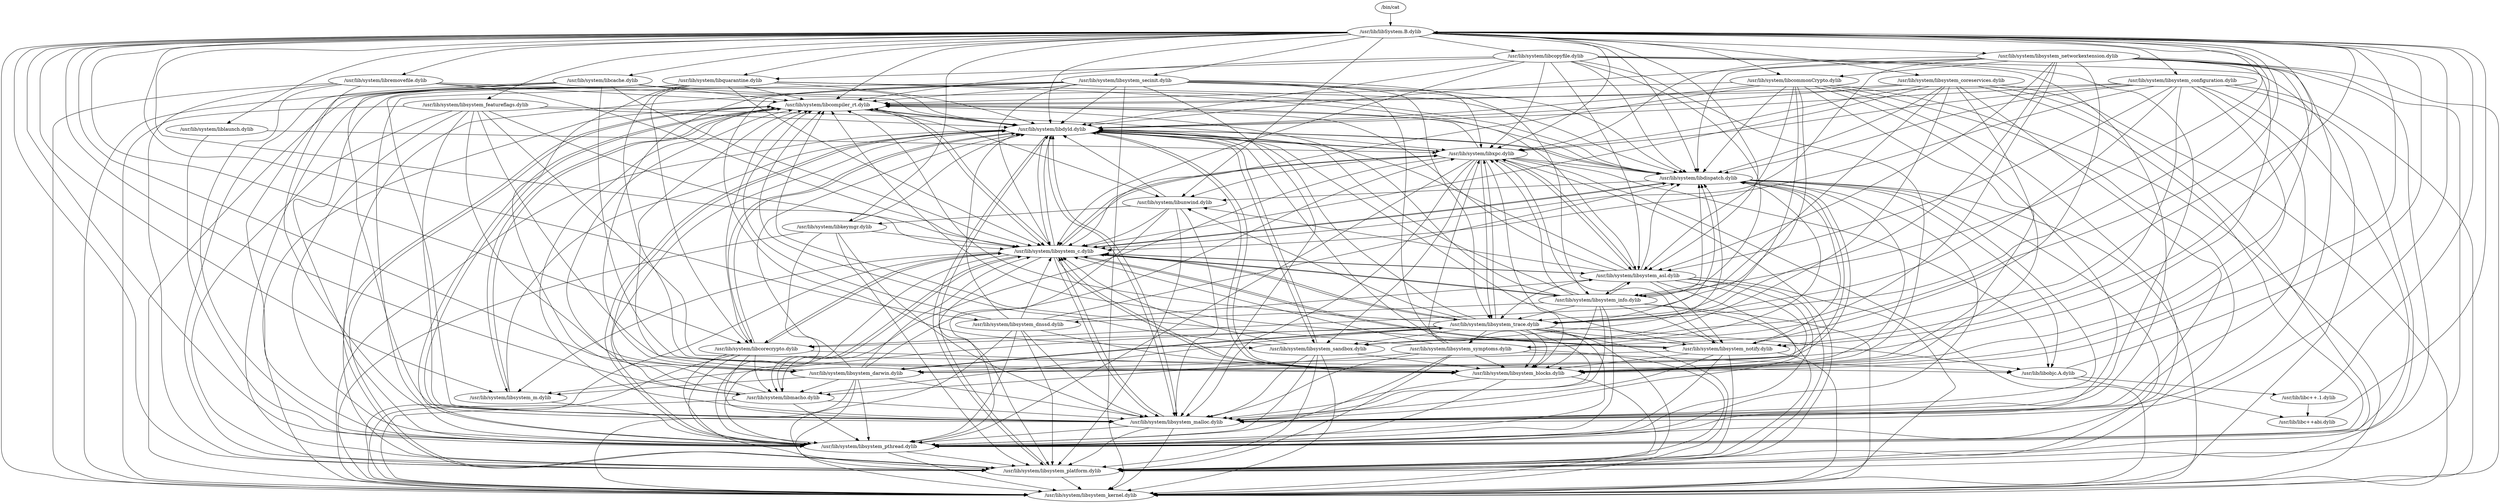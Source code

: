 digraph G {
	"/bin/cat" -> "/usr/lib/libSystem.B.dylib";
	"/usr/lib/libSystem.B.dylib" -> "/usr/lib/system/libcache.dylib";
	"/usr/lib/libSystem.B.dylib" -> "/usr/lib/system/libcommonCrypto.dylib";
	"/usr/lib/libSystem.B.dylib" -> "/usr/lib/system/libcompiler_rt.dylib";
	"/usr/lib/libSystem.B.dylib" -> "/usr/lib/system/libcopyfile.dylib";
	"/usr/lib/libSystem.B.dylib" -> "/usr/lib/system/libcorecrypto.dylib";
	"/usr/lib/libSystem.B.dylib" -> "/usr/lib/system/libdispatch.dylib";
	"/usr/lib/libSystem.B.dylib" -> "/usr/lib/system/libdyld.dylib";
	"/usr/lib/libSystem.B.dylib" -> "/usr/lib/system/libkeymgr.dylib";
	"/usr/lib/libSystem.B.dylib" -> "/usr/lib/system/liblaunch.dylib";
	"/usr/lib/libSystem.B.dylib" -> "/usr/lib/system/libmacho.dylib";
	"/usr/lib/libSystem.B.dylib" -> "/usr/lib/system/libquarantine.dylib";
	"/usr/lib/libSystem.B.dylib" -> "/usr/lib/system/libremovefile.dylib";
	"/usr/lib/libSystem.B.dylib" -> "/usr/lib/system/libsystem_asl.dylib";
	"/usr/lib/libSystem.B.dylib" -> "/usr/lib/system/libsystem_blocks.dylib";
	"/usr/lib/libSystem.B.dylib" -> "/usr/lib/system/libsystem_c.dylib";
	"/usr/lib/libSystem.B.dylib" -> "/usr/lib/system/libsystem_configuration.dylib";
	"/usr/lib/libSystem.B.dylib" -> "/usr/lib/system/libsystem_coreservices.dylib";
	"/usr/lib/libSystem.B.dylib" -> "/usr/lib/system/libsystem_darwin.dylib";
	"/usr/lib/libSystem.B.dylib" -> "/usr/lib/system/libsystem_dnssd.dylib";
	"/usr/lib/libSystem.B.dylib" -> "/usr/lib/system/libsystem_featureflags.dylib";
	"/usr/lib/libSystem.B.dylib" -> "/usr/lib/system/libsystem_info.dylib";
	"/usr/lib/libSystem.B.dylib" -> "/usr/lib/system/libsystem_m.dylib";
	"/usr/lib/libSystem.B.dylib" -> "/usr/lib/system/libsystem_malloc.dylib";
	"/usr/lib/libSystem.B.dylib" -> "/usr/lib/system/libsystem_networkextension.dylib";
	"/usr/lib/libSystem.B.dylib" -> "/usr/lib/system/libsystem_notify.dylib";
	"/usr/lib/libSystem.B.dylib" -> "/usr/lib/system/libsystem_sandbox.dylib";
	"/usr/lib/libSystem.B.dylib" -> "/usr/lib/system/libsystem_secinit.dylib";
	"/usr/lib/libSystem.B.dylib" -> "/usr/lib/system/libsystem_kernel.dylib";
	"/usr/lib/libSystem.B.dylib" -> "/usr/lib/system/libsystem_platform.dylib";
	"/usr/lib/libSystem.B.dylib" -> "/usr/lib/system/libsystem_pthread.dylib";
	"/usr/lib/libSystem.B.dylib" -> "/usr/lib/system/libsystem_symptoms.dylib";
	"/usr/lib/libSystem.B.dylib" -> "/usr/lib/system/libsystem_trace.dylib";
	"/usr/lib/libSystem.B.dylib" -> "/usr/lib/system/libunwind.dylib";
	"/usr/lib/libSystem.B.dylib" -> "/usr/lib/system/libxpc.dylib";
	"/usr/lib/system/libcache.dylib" -> "/usr/lib/system/libsystem_pthread.dylib";
	"/usr/lib/system/libcache.dylib" -> "/usr/lib/system/libsystem_malloc.dylib";
	"/usr/lib/system/libcache.dylib" -> "/usr/lib/system/libsystem_c.dylib";
	"/usr/lib/system/libcache.dylib" -> "/usr/lib/system/libsystem_blocks.dylib";
	"/usr/lib/system/libcache.dylib" -> "/usr/lib/system/libsystem_kernel.dylib";
	"/usr/lib/system/libcache.dylib" -> "/usr/lib/system/libsystem_platform.dylib";
	"/usr/lib/system/libcache.dylib" -> "/usr/lib/system/libdispatch.dylib";
	"/usr/lib/system/libcache.dylib" -> "/usr/lib/system/libdyld.dylib";
	"/usr/lib/system/libcache.dylib" -> "/usr/lib/system/libcompiler_rt.dylib";
	"/usr/lib/system/libcommonCrypto.dylib" -> "/usr/lib/system/libdyld.dylib";
	"/usr/lib/system/libcommonCrypto.dylib" -> "/usr/lib/system/libcompiler_rt.dylib";
	"/usr/lib/system/libcommonCrypto.dylib" -> "/usr/lib/system/libsystem_kernel.dylib";
	"/usr/lib/system/libcommonCrypto.dylib" -> "/usr/lib/system/libsystem_platform.dylib";
	"/usr/lib/system/libcommonCrypto.dylib" -> "/usr/lib/system/libsystem_malloc.dylib";
	"/usr/lib/system/libcommonCrypto.dylib" -> "/usr/lib/system/libsystem_c.dylib";
	"/usr/lib/system/libcommonCrypto.dylib" -> "/usr/lib/system/libsystem_blocks.dylib";
	"/usr/lib/system/libcommonCrypto.dylib" -> "/usr/lib/system/libdispatch.dylib";
	"/usr/lib/system/libcommonCrypto.dylib" -> "/usr/lib/system/libsystem_asl.dylib";
	"/usr/lib/system/libcommonCrypto.dylib" -> "/usr/lib/system/libcorecrypto.dylib";
	"/usr/lib/system/libcommonCrypto.dylib" -> "/usr/lib/system/libsystem_trace.dylib";
	"/usr/lib/system/libcommonCrypto.dylib" -> "/usr/lib/system/libsystem_pthread.dylib";
	"/usr/lib/system/libcompiler_rt.dylib" -> "/usr/lib/system/libunwind.dylib";
	"/usr/lib/system/libcompiler_rt.dylib" -> "/usr/lib/system/libsystem_m.dylib";
	"/usr/lib/system/libcompiler_rt.dylib" -> "/usr/lib/system/libsystem_c.dylib";
	"/usr/lib/system/libcompiler_rt.dylib" -> "/usr/lib/system/libsystem_pthread.dylib";
	"/usr/lib/system/libcompiler_rt.dylib" -> "/usr/lib/system/libsystem_kernel.dylib";
	"/usr/lib/system/libcompiler_rt.dylib" -> "/usr/lib/system/libsystem_platform.dylib";
	"/usr/lib/system/libcompiler_rt.dylib" -> "/usr/lib/system/libdyld.dylib";
	"/usr/lib/system/libcopyfile.dylib" -> "/usr/lib/system/libdyld.dylib";
	"/usr/lib/system/libcopyfile.dylib" -> "/usr/lib/system/libcompiler_rt.dylib";
	"/usr/lib/system/libcopyfile.dylib" -> "/usr/lib/system/libsystem_kernel.dylib";
	"/usr/lib/system/libcopyfile.dylib" -> "/usr/lib/system/libsystem_malloc.dylib";
	"/usr/lib/system/libcopyfile.dylib" -> "/usr/lib/system/libsystem_c.dylib";
	"/usr/lib/system/libcopyfile.dylib" -> "/usr/lib/system/libsystem_blocks.dylib";
	"/usr/lib/system/libcopyfile.dylib" -> "/usr/lib/system/libquarantine.dylib";
	"/usr/lib/system/libcopyfile.dylib" -> "/usr/lib/system/libsystem_asl.dylib";
	"/usr/lib/system/libcopyfile.dylib" -> "/usr/lib/system/libsystem_info.dylib";
	"/usr/lib/system/libcopyfile.dylib" -> "/usr/lib/system/libxpc.dylib";
	"/usr/lib/system/libcopyfile.dylib" -> "/usr/lib/system/libdispatch.dylib";
	"/usr/lib/system/libcopyfile.dylib" -> "/usr/lib/system/libsystem_pthread.dylib";
	"/usr/lib/system/libcorecrypto.dylib" -> "/usr/lib/system/libdyld.dylib";
	"/usr/lib/system/libcorecrypto.dylib" -> "/usr/lib/system/libcompiler_rt.dylib";
	"/usr/lib/system/libcorecrypto.dylib" -> "/usr/lib/system/libsystem_kernel.dylib";
	"/usr/lib/system/libcorecrypto.dylib" -> "/usr/lib/system/libsystem_platform.dylib";
	"/usr/lib/system/libcorecrypto.dylib" -> "/usr/lib/system/libsystem_malloc.dylib";
	"/usr/lib/system/libcorecrypto.dylib" -> "/usr/lib/system/libsystem_c.dylib";
	"/usr/lib/system/libcorecrypto.dylib" -> "/usr/lib/system/libsystem_blocks.dylib";
	"/usr/lib/system/libcorecrypto.dylib" -> "/usr/lib/system/libsystem_pthread.dylib";
	"/usr/lib/system/libcorecrypto.dylib" -> "/usr/lib/system/libmacho.dylib";
	"/usr/lib/system/libdispatch.dylib" -> "/usr/lib/system/libdyld.dylib";
	"/usr/lib/system/libdispatch.dylib" -> "/usr/lib/system/libcompiler_rt.dylib";
	"/usr/lib/system/libdispatch.dylib" -> "/usr/lib/system/libsystem_kernel.dylib";
	"/usr/lib/system/libdispatch.dylib" -> "/usr/lib/system/libsystem_platform.dylib";
	"/usr/lib/system/libdispatch.dylib" -> "/usr/lib/system/libsystem_pthread.dylib";
	"/usr/lib/system/libdispatch.dylib" -> "/usr/lib/system/libsystem_malloc.dylib";
	"/usr/lib/system/libdispatch.dylib" -> "/usr/lib/system/libsystem_c.dylib";
	"/usr/lib/system/libdispatch.dylib" -> "/usr/lib/system/libsystem_blocks.dylib";
	"/usr/lib/system/libdispatch.dylib" -> "/usr/lib/system/libsystem_darwin.dylib";
	"/usr/lib/system/libdispatch.dylib" -> "/usr/lib/system/libunwind.dylib";
	"/usr/lib/system/libdispatch.dylib" -> "/usr/lib/libobjc.A.dylib";
	"/usr/lib/system/libdyld.dylib" -> "/usr/lib/system/libsystem_platform.dylib";
	"/usr/lib/system/libdyld.dylib" -> "/usr/lib/system/libsystem_malloc.dylib";
	"/usr/lib/system/libdyld.dylib" -> "/usr/lib/system/libsystem_c.dylib";
	"/usr/lib/system/libdyld.dylib" -> "/usr/lib/system/libsystem_pthread.dylib";
	"/usr/lib/system/libdyld.dylib" -> "/usr/lib/system/libxpc.dylib";
	"/usr/lib/system/libdyld.dylib" -> "/usr/lib/system/libsystem_blocks.dylib";
	"/usr/lib/system/libdyld.dylib" -> "/usr/lib/system/libsystem_kernel.dylib";
	"/usr/lib/system/libdyld.dylib" -> "/usr/lib/system/libsystem_sandbox.dylib";
	"/usr/lib/system/libdyld.dylib" -> "/usr/lib/system/libdispatch.dylib";
	"/usr/lib/system/libdyld.dylib" -> "/usr/lib/system/libcorecrypto.dylib";
	"/usr/lib/system/libdyld.dylib" -> "/usr/lib/system/libcompiler_rt.dylib";
	"/usr/lib/system/libkeymgr.dylib" -> "/usr/lib/system/libsystem_kernel.dylib";
	"/usr/lib/system/libkeymgr.dylib" -> "/usr/lib/system/libsystem_platform.dylib";
	"/usr/lib/system/libkeymgr.dylib" -> "/usr/lib/system/libsystem_pthread.dylib";
	"/usr/lib/system/libkeymgr.dylib" -> "/usr/lib/system/libsystem_malloc.dylib";
	"/usr/lib/system/libkeymgr.dylib" -> "/usr/lib/system/libsystem_c.dylib";
	"/usr/lib/system/libkeymgr.dylib" -> "/usr/lib/system/libdyld.dylib";
	"/usr/lib/system/liblaunch.dylib" -> "/usr/lib/system/libxpc.dylib";
	"/usr/lib/system/liblaunch.dylib" -> "/usr/lib/system/libsystem_pthread.dylib";
	"/usr/lib/system/libmacho.dylib" -> "/usr/lib/system/libcompiler_rt.dylib";
	"/usr/lib/system/libmacho.dylib" -> "/usr/lib/system/libsystem_malloc.dylib";
	"/usr/lib/system/libmacho.dylib" -> "/usr/lib/system/libdyld.dylib";
	"/usr/lib/system/libmacho.dylib" -> "/usr/lib/system/libsystem_c.dylib";
	"/usr/lib/system/libmacho.dylib" -> "/usr/lib/system/libsystem_kernel.dylib";
	"/usr/lib/system/libmacho.dylib" -> "/usr/lib/system/libsystem_pthread.dylib";
	"/usr/lib/system/libquarantine.dylib" -> "/usr/lib/system/libsystem_kernel.dylib";
	"/usr/lib/system/libquarantine.dylib" -> "/usr/lib/system/libsystem_malloc.dylib";
	"/usr/lib/system/libquarantine.dylib" -> "/usr/lib/system/libsystem_platform.dylib";
	"/usr/lib/system/libquarantine.dylib" -> "/usr/lib/system/libsystem_asl.dylib";
	"/usr/lib/system/libquarantine.dylib" -> "/usr/lib/system/libsystem_pthread.dylib";
	"/usr/lib/system/libquarantine.dylib" -> "/usr/lib/system/libsystem_c.dylib";
	"/usr/lib/system/libquarantine.dylib" -> "/usr/lib/system/libdyld.dylib";
	"/usr/lib/system/libquarantine.dylib" -> "/usr/lib/system/libcompiler_rt.dylib";
	"/usr/lib/system/libquarantine.dylib" -> "/usr/lib/system/libdispatch.dylib";
	"/usr/lib/system/libquarantine.dylib" -> "/usr/lib/system/libsystem_blocks.dylib";
	"/usr/lib/system/libquarantine.dylib" -> "/usr/lib/system/libmacho.dylib";
	"/usr/lib/system/libquarantine.dylib" -> "/usr/lib/system/libcorecrypto.dylib";
	"/usr/lib/system/libremovefile.dylib" -> "/usr/lib/system/libdyld.dylib";
	"/usr/lib/system/libremovefile.dylib" -> "/usr/lib/system/libcompiler_rt.dylib";
	"/usr/lib/system/libremovefile.dylib" -> "/usr/lib/system/libsystem_kernel.dylib";
	"/usr/lib/system/libremovefile.dylib" -> "/usr/lib/system/libsystem_platform.dylib";
	"/usr/lib/system/libremovefile.dylib" -> "/usr/lib/system/libsystem_malloc.dylib";
	"/usr/lib/system/libremovefile.dylib" -> "/usr/lib/system/libsystem_c.dylib";
	"/usr/lib/system/libremovefile.dylib" -> "/usr/lib/system/libsystem_pthread.dylib";
	"/usr/lib/system/libsystem_asl.dylib" -> "/usr/lib/system/libcompiler_rt.dylib";
	"/usr/lib/system/libsystem_asl.dylib" -> "/usr/lib/system/libdyld.dylib";
	"/usr/lib/system/libsystem_asl.dylib" -> "/usr/lib/system/libsystem_kernel.dylib";
	"/usr/lib/system/libsystem_asl.dylib" -> "/usr/lib/system/libsystem_platform.dylib";
	"/usr/lib/system/libsystem_asl.dylib" -> "/usr/lib/system/libsystem_pthread.dylib";
	"/usr/lib/system/libsystem_asl.dylib" -> "/usr/lib/system/libsystem_malloc.dylib";
	"/usr/lib/system/libsystem_asl.dylib" -> "/usr/lib/system/libsystem_c.dylib";
	"/usr/lib/system/libsystem_asl.dylib" -> "/usr/lib/system/libunwind.dylib";
	"/usr/lib/system/libsystem_asl.dylib" -> "/usr/lib/system/libsystem_blocks.dylib";
	"/usr/lib/system/libsystem_asl.dylib" -> "/usr/lib/system/libdispatch.dylib";
	"/usr/lib/system/libsystem_asl.dylib" -> "/usr/lib/system/libxpc.dylib";
	"/usr/lib/system/libsystem_asl.dylib" -> "/usr/lib/system/libsystem_trace.dylib";
	"/usr/lib/system/libsystem_asl.dylib" -> "/usr/lib/system/libsystem_notify.dylib";
	"/usr/lib/system/libsystem_asl.dylib" -> "/usr/lib/system/libsystem_info.dylib";
	"/usr/lib/system/libsystem_blocks.dylib" -> "/usr/lib/system/libsystem_platform.dylib";
	"/usr/lib/system/libsystem_blocks.dylib" -> "/usr/lib/system/libsystem_malloc.dylib";
	"/usr/lib/system/libsystem_blocks.dylib" -> "/usr/lib/system/libsystem_c.dylib";
	"/usr/lib/system/libsystem_blocks.dylib" -> "/usr/lib/system/libdyld.dylib";
	"/usr/lib/system/libsystem_blocks.dylib" -> "/usr/lib/system/libsystem_pthread.dylib";
	"/usr/lib/system/libsystem_c.dylib" -> "/usr/lib/system/libcompiler_rt.dylib";
	"/usr/lib/system/libsystem_c.dylib" -> "/usr/lib/system/libdyld.dylib";
	"/usr/lib/system/libsystem_c.dylib" -> "/usr/lib/system/libsystem_kernel.dylib";
	"/usr/lib/system/libsystem_c.dylib" -> "/usr/lib/system/libsystem_m.dylib";
	"/usr/lib/system/libsystem_c.dylib" -> "/usr/lib/system/libsystem_malloc.dylib";
	"/usr/lib/system/libsystem_c.dylib" -> "/usr/lib/system/libsystem_platform.dylib";
	"/usr/lib/system/libsystem_c.dylib" -> "/usr/lib/system/libsystem_pthread.dylib";
	"/usr/lib/system/libsystem_c.dylib" -> "/usr/lib/system/libdispatch.dylib";
	"/usr/lib/system/libsystem_c.dylib" -> "/usr/lib/system/libmacho.dylib";
	"/usr/lib/system/libsystem_c.dylib" -> "/usr/lib/system/libsystem_asl.dylib";
	"/usr/lib/system/libsystem_c.dylib" -> "/usr/lib/system/libsystem_blocks.dylib";
	"/usr/lib/system/libsystem_c.dylib" -> "/usr/lib/system/libsystem_info.dylib";
	"/usr/lib/system/libsystem_c.dylib" -> "/usr/lib/system/libsystem_notify.dylib";
	"/usr/lib/system/libsystem_c.dylib" -> "/usr/lib/system/libxpc.dylib";
	"/usr/lib/system/libsystem_c.dylib" -> "/usr/lib/system/libcorecrypto.dylib";
	"/usr/lib/system/libsystem_c.dylib" -> "/usr/lib/system/libsystem_trace.dylib";
	"/usr/lib/system/libsystem_configuration.dylib" -> "/usr/lib/system/libcompiler_rt.dylib";
	"/usr/lib/system/libsystem_configuration.dylib" -> "/usr/lib/system/libdispatch.dylib";
	"/usr/lib/system/libsystem_configuration.dylib" -> "/usr/lib/system/libdyld.dylib";
	"/usr/lib/system/libsystem_configuration.dylib" -> "/usr/lib/system/libsystem_asl.dylib";
	"/usr/lib/system/libsystem_configuration.dylib" -> "/usr/lib/system/libsystem_blocks.dylib";
	"/usr/lib/system/libsystem_configuration.dylib" -> "/usr/lib/system/libsystem_c.dylib";
	"/usr/lib/system/libsystem_configuration.dylib" -> "/usr/lib/system/libsystem_kernel.dylib";
	"/usr/lib/system/libsystem_configuration.dylib" -> "/usr/lib/system/libsystem_malloc.dylib";
	"/usr/lib/system/libsystem_configuration.dylib" -> "/usr/lib/system/libsystem_notify.dylib";
	"/usr/lib/system/libsystem_configuration.dylib" -> "/usr/lib/system/libsystem_platform.dylib";
	"/usr/lib/system/libsystem_configuration.dylib" -> "/usr/lib/system/libsystem_pthread.dylib";
	"/usr/lib/system/libsystem_configuration.dylib" -> "/usr/lib/system/libsystem_trace.dylib";
	"/usr/lib/system/libsystem_configuration.dylib" -> "/usr/lib/system/libxpc.dylib";
	"/usr/lib/system/libsystem_coreservices.dylib" -> "/usr/lib/system/libcompiler_rt.dylib";
	"/usr/lib/system/libsystem_coreservices.dylib" -> "/usr/lib/system/libdyld.dylib";
	"/usr/lib/system/libsystem_coreservices.dylib" -> "/usr/lib/system/libsystem_kernel.dylib";
	"/usr/lib/system/libsystem_coreservices.dylib" -> "/usr/lib/system/libsystem_platform.dylib";
	"/usr/lib/system/libsystem_coreservices.dylib" -> "/usr/lib/system/libsystem_pthread.dylib";
	"/usr/lib/system/libsystem_coreservices.dylib" -> "/usr/lib/system/libsystem_malloc.dylib";
	"/usr/lib/system/libsystem_coreservices.dylib" -> "/usr/lib/system/libsystem_c.dylib";
	"/usr/lib/system/libsystem_coreservices.dylib" -> "/usr/lib/system/libxpc.dylib";
	"/usr/lib/system/libsystem_coreservices.dylib" -> "/usr/lib/system/libsystem_sandbox.dylib";
	"/usr/lib/system/libsystem_coreservices.dylib" -> "/usr/lib/system/libsystem_info.dylib";
	"/usr/lib/system/libsystem_coreservices.dylib" -> "/usr/lib/system/libsystem_blocks.dylib";
	"/usr/lib/system/libsystem_coreservices.dylib" -> "/usr/lib/system/libdispatch.dylib";
	"/usr/lib/system/libsystem_darwin.dylib" -> "/usr/lib/system/libcompiler_rt.dylib";
	"/usr/lib/system/libsystem_darwin.dylib" -> "/usr/lib/system/libdyld.dylib";
	"/usr/lib/system/libsystem_darwin.dylib" -> "/usr/lib/system/libsystem_kernel.dylib";
	"/usr/lib/system/libsystem_darwin.dylib" -> "/usr/lib/system/libsystem_m.dylib";
	"/usr/lib/system/libsystem_darwin.dylib" -> "/usr/lib/system/libsystem_malloc.dylib";
	"/usr/lib/system/libsystem_darwin.dylib" -> "/usr/lib/system/libsystem_platform.dylib";
	"/usr/lib/system/libsystem_darwin.dylib" -> "/usr/lib/system/libsystem_pthread.dylib";
	"/usr/lib/system/libsystem_darwin.dylib" -> "/usr/lib/system/libsystem_c.dylib";
	"/usr/lib/system/libsystem_darwin.dylib" -> "/usr/lib/system/libdispatch.dylib";
	"/usr/lib/system/libsystem_darwin.dylib" -> "/usr/lib/system/libxpc.dylib";
	"/usr/lib/system/libsystem_darwin.dylib" -> "/usr/lib/system/libmacho.dylib";
	"/usr/lib/system/libsystem_darwin.dylib" -> "/usr/lib/system/libsystem_trace.dylib";
	"/usr/lib/system/libsystem_dnssd.dylib" -> "/usr/lib/system/libdyld.dylib";
	"/usr/lib/system/libsystem_dnssd.dylib" -> "/usr/lib/system/libcompiler_rt.dylib";
	"/usr/lib/system/libsystem_dnssd.dylib" -> "/usr/lib/system/libsystem_kernel.dylib";
	"/usr/lib/system/libsystem_dnssd.dylib" -> "/usr/lib/system/libsystem_platform.dylib";
	"/usr/lib/system/libsystem_dnssd.dylib" -> "/usr/lib/system/libsystem_pthread.dylib";
	"/usr/lib/system/libsystem_dnssd.dylib" -> "/usr/lib/system/libsystem_malloc.dylib";
	"/usr/lib/system/libsystem_dnssd.dylib" -> "/usr/lib/system/libsystem_c.dylib";
	"/usr/lib/system/libsystem_dnssd.dylib" -> "/usr/lib/system/libsystem_blocks.dylib";
	"/usr/lib/system/libsystem_dnssd.dylib" -> "/usr/lib/system/libdispatch.dylib";
	"/usr/lib/system/libsystem_dnssd.dylib" -> "/usr/lib/system/libsystem_asl.dylib";
	"/usr/lib/system/libsystem_featureflags.dylib" -> "/usr/lib/libobjc.A.dylib";
	"/usr/lib/system/libsystem_featureflags.dylib" -> "/usr/lib/system/libdyld.dylib";
	"/usr/lib/system/libsystem_featureflags.dylib" -> "/usr/lib/system/libsystem_kernel.dylib";
	"/usr/lib/system/libsystem_featureflags.dylib" -> "/usr/lib/system/libsystem_platform.dylib";
	"/usr/lib/system/libsystem_featureflags.dylib" -> "/usr/lib/system/libsystem_pthread.dylib";
	"/usr/lib/system/libsystem_featureflags.dylib" -> "/usr/lib/system/libsystem_blocks.dylib";
	"/usr/lib/system/libsystem_featureflags.dylib" -> "/usr/lib/system/libsystem_c.dylib";
	"/usr/lib/system/libsystem_featureflags.dylib" -> "/usr/lib/system/libsystem_darwin.dylib";
	"/usr/lib/system/libsystem_featureflags.dylib" -> "/usr/lib/system/libsystem_malloc.dylib";
	"/usr/lib/system/libsystem_featureflags.dylib" -> "/usr/lib/system/libxpc.dylib";
	"/usr/lib/system/libsystem_info.dylib" -> "/usr/lib/system/libcompiler_rt.dylib";
	"/usr/lib/system/libsystem_info.dylib" -> "/usr/lib/system/libdyld.dylib";
	"/usr/lib/system/libsystem_info.dylib" -> "/usr/lib/system/libsystem_kernel.dylib";
	"/usr/lib/system/libsystem_info.dylib" -> "/usr/lib/system/libsystem_malloc.dylib";
	"/usr/lib/system/libsystem_info.dylib" -> "/usr/lib/system/libsystem_platform.dylib";
	"/usr/lib/system/libsystem_info.dylib" -> "/usr/lib/system/libsystem_pthread.dylib";
	"/usr/lib/system/libsystem_info.dylib" -> "/usr/lib/system/libsystem_c.dylib";
	"/usr/lib/system/libsystem_info.dylib" -> "/usr/lib/system/libdispatch.dylib";
	"/usr/lib/system/libsystem_info.dylib" -> "/usr/lib/system/libsystem_asl.dylib";
	"/usr/lib/system/libsystem_info.dylib" -> "/usr/lib/system/libsystem_blocks.dylib";
	"/usr/lib/system/libsystem_info.dylib" -> "/usr/lib/system/libsystem_dnssd.dylib";
	"/usr/lib/system/libsystem_info.dylib" -> "/usr/lib/system/libsystem_notify.dylib";
	"/usr/lib/system/libsystem_info.dylib" -> "/usr/lib/system/libxpc.dylib";
	"/usr/lib/system/libsystem_info.dylib" -> "/usr/lib/system/libsystem_trace.dylib";
	"/usr/lib/system/libsystem_m.dylib" -> "/usr/lib/system/libdyld.dylib";
	"/usr/lib/system/libsystem_m.dylib" -> "/usr/lib/system/libcompiler_rt.dylib";
	"/usr/lib/system/libsystem_m.dylib" -> "/usr/lib/system/libsystem_pthread.dylib";
	"/usr/lib/system/libsystem_malloc.dylib" -> "/usr/lib/system/libcompiler_rt.dylib";
	"/usr/lib/system/libsystem_malloc.dylib" -> "/usr/lib/system/libdyld.dylib";
	"/usr/lib/system/libsystem_malloc.dylib" -> "/usr/lib/system/libsystem_kernel.dylib";
	"/usr/lib/system/libsystem_malloc.dylib" -> "/usr/lib/system/libsystem_platform.dylib";
	"/usr/lib/system/libsystem_malloc.dylib" -> "/usr/lib/system/libsystem_c.dylib";
	"/usr/lib/system/libsystem_malloc.dylib" -> "/usr/lib/system/libsystem_pthread.dylib";
	"/usr/lib/system/libsystem_networkextension.dylib" -> "/usr/lib/system/libxpc.dylib";
	"/usr/lib/system/libsystem_networkextension.dylib" -> "/usr/lib/system/libdispatch.dylib";
	"/usr/lib/system/libsystem_networkextension.dylib" -> "/usr/lib/system/libsystem_asl.dylib";
	"/usr/lib/system/libsystem_networkextension.dylib" -> "/usr/lib/system/libsystem_notify.dylib";
	"/usr/lib/system/libsystem_networkextension.dylib" -> "/usr/lib/system/libsystem_kernel.dylib";
	"/usr/lib/system/libsystem_networkextension.dylib" -> "/usr/lib/system/libsystem_c.dylib";
	"/usr/lib/system/libsystem_networkextension.dylib" -> "/usr/lib/system/libsystem_malloc.dylib";
	"/usr/lib/system/libsystem_networkextension.dylib" -> "/usr/lib/system/libsystem_blocks.dylib";
	"/usr/lib/system/libsystem_networkextension.dylib" -> "/usr/lib/system/libsystem_platform.dylib";
	"/usr/lib/system/libsystem_networkextension.dylib" -> "/usr/lib/system/libdyld.dylib";
	"/usr/lib/system/libsystem_networkextension.dylib" -> "/usr/lib/system/libcommonCrypto.dylib";
	"/usr/lib/system/libsystem_networkextension.dylib" -> "/usr/lib/system/libsystem_trace.dylib";
	"/usr/lib/system/libsystem_networkextension.dylib" -> "/usr/lib/system/libsystem_sandbox.dylib";
	"/usr/lib/system/libsystem_networkextension.dylib" -> "/usr/lib/system/libsystem_pthread.dylib";
	"/usr/lib/system/libsystem_networkextension.dylib" -> "/usr/lib/system/libsystem_darwin.dylib";
	"/usr/lib/system/libsystem_notify.dylib" -> "/usr/lib/system/libdyld.dylib";
	"/usr/lib/system/libsystem_notify.dylib" -> "/usr/lib/system/libcompiler_rt.dylib";
	"/usr/lib/system/libsystem_notify.dylib" -> "/usr/lib/system/libsystem_kernel.dylib";
	"/usr/lib/system/libsystem_notify.dylib" -> "/usr/lib/system/libsystem_platform.dylib";
	"/usr/lib/system/libsystem_notify.dylib" -> "/usr/lib/system/libsystem_pthread.dylib";
	"/usr/lib/system/libsystem_notify.dylib" -> "/usr/lib/system/libsystem_malloc.dylib";
	"/usr/lib/system/libsystem_notify.dylib" -> "/usr/lib/system/libsystem_c.dylib";
	"/usr/lib/system/libsystem_notify.dylib" -> "/usr/lib/system/libsystem_blocks.dylib";
	"/usr/lib/system/libsystem_notify.dylib" -> "/usr/lib/system/libdispatch.dylib";
	"/usr/lib/system/libsystem_notify.dylib" -> "/usr/lib/system/libxpc.dylib";
	"/usr/lib/system/libsystem_notify.dylib" -> "/usr/lib/system/libsystem_darwin.dylib";
	"/usr/lib/system/libsystem_sandbox.dylib" -> "/usr/lib/system/libdyld.dylib";
	"/usr/lib/system/libsystem_sandbox.dylib" -> "/usr/lib/system/libcompiler_rt.dylib";
	"/usr/lib/system/libsystem_sandbox.dylib" -> "/usr/lib/system/libsystem_kernel.dylib";
	"/usr/lib/system/libsystem_sandbox.dylib" -> "/usr/lib/system/libsystem_malloc.dylib";
	"/usr/lib/system/libsystem_sandbox.dylib" -> "/usr/lib/system/libsystem_c.dylib";
	"/usr/lib/system/libsystem_sandbox.dylib" -> "/usr/lib/system/libsystem_blocks.dylib";
	"/usr/lib/system/libsystem_sandbox.dylib" -> "/usr/lib/system/libdispatch.dylib";
	"/usr/lib/system/libsystem_sandbox.dylib" -> "/usr/lib/system/libsystem_platform.dylib";
	"/usr/lib/system/libsystem_sandbox.dylib" -> "/usr/lib/system/libsystem_pthread.dylib";
	"/usr/lib/system/libsystem_secinit.dylib" -> "/usr/lib/system/libdyld.dylib";
	"/usr/lib/system/libsystem_secinit.dylib" -> "/usr/lib/system/libcompiler_rt.dylib";
	"/usr/lib/system/libsystem_secinit.dylib" -> "/usr/lib/system/libsystem_kernel.dylib";
	"/usr/lib/system/libsystem_secinit.dylib" -> "/usr/lib/system/libsystem_platform.dylib";
	"/usr/lib/system/libsystem_secinit.dylib" -> "/usr/lib/system/libsystem_pthread.dylib";
	"/usr/lib/system/libsystem_secinit.dylib" -> "/usr/lib/system/libsystem_malloc.dylib";
	"/usr/lib/system/libsystem_secinit.dylib" -> "/usr/lib/system/libsystem_c.dylib";
	"/usr/lib/system/libsystem_secinit.dylib" -> "/usr/lib/system/libsystem_blocks.dylib";
	"/usr/lib/system/libsystem_secinit.dylib" -> "/usr/lib/system/libdispatch.dylib";
	"/usr/lib/system/libsystem_secinit.dylib" -> "/usr/lib/system/libsystem_sandbox.dylib";
	"/usr/lib/system/libsystem_secinit.dylib" -> "/usr/lib/system/libxpc.dylib";
	"/usr/lib/system/libsystem_secinit.dylib" -> "/usr/lib/system/libsystem_trace.dylib";
	"/usr/lib/system/libsystem_secinit.dylib" -> "/usr/lib/system/libsystem_darwin.dylib";
	"/usr/lib/system/libsystem_secinit.dylib" -> "/usr/lib/system/libsystem_info.dylib";
	"/usr/lib/system/libsystem_platform.dylib" -> "/usr/lib/system/libdyld.dylib";
	"/usr/lib/system/libsystem_platform.dylib" -> "/usr/lib/system/libcompiler_rt.dylib";
	"/usr/lib/system/libsystem_platform.dylib" -> "/usr/lib/system/libsystem_kernel.dylib";
	"/usr/lib/system/libsystem_pthread.dylib" -> "/usr/lib/system/libsystem_kernel.dylib";
	"/usr/lib/system/libsystem_pthread.dylib" -> "/usr/lib/system/libsystem_platform.dylib";
	"/usr/lib/system/libsystem_pthread.dylib" -> "/usr/lib/system/libdyld.dylib";
	"/usr/lib/system/libsystem_pthread.dylib" -> "/usr/lib/system/libcompiler_rt.dylib";
	"/usr/lib/system/libsystem_symptoms.dylib" -> "/usr/lib/libobjc.A.dylib";
	"/usr/lib/system/libsystem_symptoms.dylib" -> "/usr/lib/system/libmacho.dylib";
	"/usr/lib/system/libsystem_symptoms.dylib" -> "/usr/lib/system/libdyld.dylib";
	"/usr/lib/system/libsystem_symptoms.dylib" -> "/usr/lib/system/libcompiler_rt.dylib";
	"/usr/lib/system/libsystem_symptoms.dylib" -> "/usr/lib/system/libxpc.dylib";
	"/usr/lib/system/libsystem_symptoms.dylib" -> "/usr/lib/system/libsystem_malloc.dylib";
	"/usr/lib/system/libsystem_symptoms.dylib" -> "/usr/lib/system/libsystem_c.dylib";
	"/usr/lib/system/libsystem_symptoms.dylib" -> "/usr/lib/system/libsystem_blocks.dylib";
	"/usr/lib/system/libsystem_symptoms.dylib" -> "/usr/lib/system/libdispatch.dylib";
	"/usr/lib/system/libsystem_symptoms.dylib" -> "/usr/lib/system/libsystem_platform.dylib";
	"/usr/lib/system/libsystem_symptoms.dylib" -> "/usr/lib/system/libsystem_kernel.dylib";
	"/usr/lib/system/libsystem_symptoms.dylib" -> "/usr/lib/system/libsystem_pthread.dylib";
	"/usr/lib/system/libsystem_trace.dylib" -> "/usr/lib/system/libsystem_kernel.dylib";
	"/usr/lib/system/libsystem_trace.dylib" -> "/usr/lib/system/libsystem_platform.dylib";
	"/usr/lib/system/libsystem_trace.dylib" -> "/usr/lib/system/libsystem_pthread.dylib";
	"/usr/lib/system/libsystem_trace.dylib" -> "/usr/lib/system/libmacho.dylib";
	"/usr/lib/system/libsystem_trace.dylib" -> "/usr/lib/system/libdyld.dylib";
	"/usr/lib/system/libsystem_trace.dylib" -> "/usr/lib/system/libcompiler_rt.dylib";
	"/usr/lib/system/libsystem_trace.dylib" -> "/usr/lib/system/libsystem_m.dylib";
	"/usr/lib/system/libsystem_trace.dylib" -> "/usr/lib/system/libsystem_malloc.dylib";
	"/usr/lib/system/libsystem_trace.dylib" -> "/usr/lib/system/libsystem_c.dylib";
	"/usr/lib/system/libsystem_trace.dylib" -> "/usr/lib/system/libsystem_blocks.dylib";
	"/usr/lib/system/libsystem_trace.dylib" -> "/usr/lib/system/libdispatch.dylib";
	"/usr/lib/system/libsystem_trace.dylib" -> "/usr/lib/system/libxpc.dylib";
	"/usr/lib/system/libsystem_trace.dylib" -> "/usr/lib/system/libsystem_sandbox.dylib";
	"/usr/lib/system/libsystem_trace.dylib" -> "/usr/lib/system/libsystem_notify.dylib";
	"/usr/lib/system/libsystem_trace.dylib" -> "/usr/lib/system/libsystem_darwin.dylib";
	"/usr/lib/system/libsystem_trace.dylib" -> "/usr/lib/libobjc.A.dylib";
	"/usr/lib/system/libsystem_trace.dylib" -> "/usr/lib/system/libunwind.dylib";
	"/usr/lib/system/libsystem_trace.dylib" -> "/usr/lib/system/libsystem_symptoms.dylib";
	"/usr/lib/system/libsystem_trace.dylib" -> "/usr/lib/system/libcorecrypto.dylib";
	"/usr/lib/system/libunwind.dylib" -> "/usr/lib/system/libsystem_malloc.dylib";
	"/usr/lib/system/libunwind.dylib" -> "/usr/lib/system/libsystem_pthread.dylib";
	"/usr/lib/system/libunwind.dylib" -> "/usr/lib/system/libsystem_platform.dylib";
	"/usr/lib/system/libunwind.dylib" -> "/usr/lib/system/libsystem_c.dylib";
	"/usr/lib/system/libunwind.dylib" -> "/usr/lib/system/libdyld.dylib";
	"/usr/lib/system/libunwind.dylib" -> "/usr/lib/system/libkeymgr.dylib";
	"/usr/lib/system/libxpc.dylib" -> "/usr/lib/system/libdyld.dylib";
	"/usr/lib/system/libxpc.dylib" -> "/usr/lib/system/libcompiler_rt.dylib";
	"/usr/lib/system/libxpc.dylib" -> "/usr/lib/system/libsystem_kernel.dylib";
	"/usr/lib/system/libxpc.dylib" -> "/usr/lib/system/libsystem_platform.dylib";
	"/usr/lib/system/libxpc.dylib" -> "/usr/lib/system/libsystem_pthread.dylib";
	"/usr/lib/system/libxpc.dylib" -> "/usr/lib/system/libunwind.dylib";
	"/usr/lib/system/libxpc.dylib" -> "/usr/lib/system/libsystem_malloc.dylib";
	"/usr/lib/system/libxpc.dylib" -> "/usr/lib/system/libsystem_c.dylib";
	"/usr/lib/system/libxpc.dylib" -> "/usr/lib/system/libsystem_blocks.dylib";
	"/usr/lib/system/libxpc.dylib" -> "/usr/lib/system/libdispatch.dylib";
	"/usr/lib/system/libxpc.dylib" -> "/usr/lib/system/libsystem_sandbox.dylib";
	"/usr/lib/system/libxpc.dylib" -> "/usr/lib/system/libmacho.dylib";
	"/usr/lib/system/libxpc.dylib" -> "/usr/lib/system/libsystem_asl.dylib";
	"/usr/lib/system/libxpc.dylib" -> "/usr/lib/libobjc.A.dylib";
	"/usr/lib/system/libxpc.dylib" -> "/usr/lib/system/libsystem_trace.dylib";
	"/usr/lib/libobjc.A.dylib" -> "/usr/lib/libc++abi.dylib";
	"/usr/lib/libobjc.A.dylib" -> "/usr/lib/libc++.1.dylib";
	"/usr/lib/libobjc.A.dylib" -> "/usr/lib/libSystem.B.dylib";
	"/usr/lib/libc++abi.dylib" -> "/usr/lib/libSystem.B.dylib";
	"/usr/lib/libc++.1.dylib" -> "/usr/lib/libSystem.B.dylib";
	"/usr/lib/libc++.1.dylib" -> "/usr/lib/libc++abi.dylib";
}
